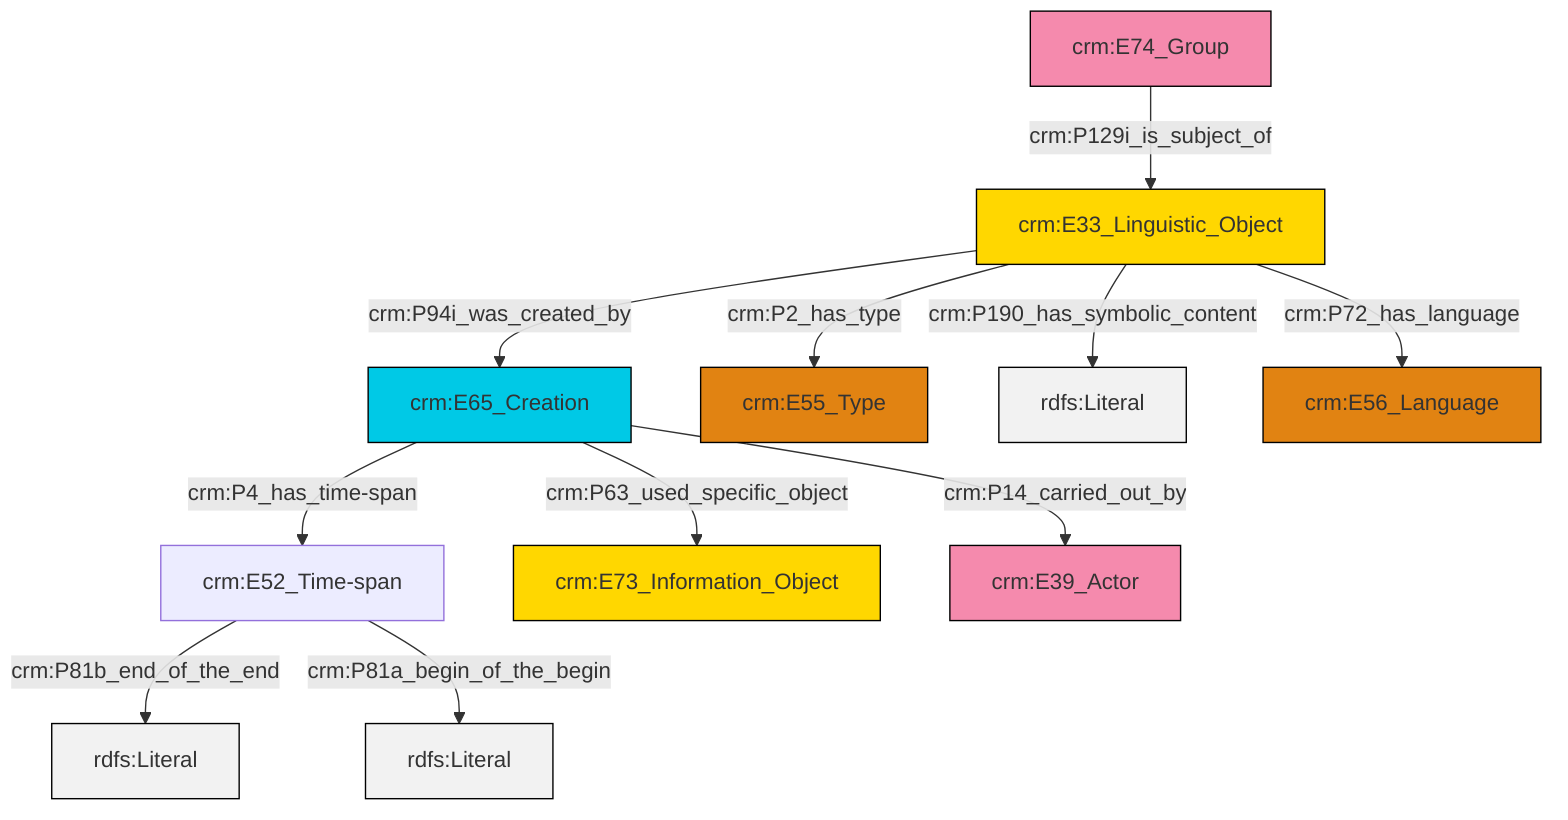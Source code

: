 graph TD
classDef Literal fill:#f2f2f2,stroke:#000000;
classDef CRM_Entity fill:#FFFFFF,stroke:#000000;
classDef Temporal_Entity fill:#00C9E6, stroke:#000000;
classDef Type fill:#E18312, stroke:#000000;
classDef Time-Span fill:#2C9C91, stroke:#000000;
classDef Appellation fill:#FFEB7F, stroke:#000000;
classDef Place fill:#008836, stroke:#000000;
classDef Persistent_Item fill:#B266B2, stroke:#000000;
classDef Conceptual_Object fill:#FFD700, stroke:#000000;
classDef Physical_Thing fill:#D2B48C, stroke:#000000;
classDef Actor fill:#f58aad, stroke:#000000;
classDef PC_Classes fill:#4ce600, stroke:#000000;
classDef Multi fill:#cccccc,stroke:#000000;

0["crm:E52_Time-span"]:::Default -->|crm:P81b_end_of_the_end| 1[rdfs:Literal]:::Literal
0["crm:E52_Time-span"]:::Default -->|crm:P81a_begin_of_the_begin| 2[rdfs:Literal]:::Literal
7["crm:E33_Linguistic_Object"]:::Conceptual_Object -->|crm:P2_has_type| 8["crm:E55_Type"]:::Type
7["crm:E33_Linguistic_Object"]:::Conceptual_Object -->|crm:P94i_was_created_by| 5["crm:E65_Creation"]:::Temporal_Entity
5["crm:E65_Creation"]:::Temporal_Entity -->|crm:P4_has_time-span| 0["crm:E52_Time-span"]:::Default
9["crm:E74_Group"]:::Actor -->|crm:P129i_is_subject_of| 7["crm:E33_Linguistic_Object"]:::Conceptual_Object
7["crm:E33_Linguistic_Object"]:::Conceptual_Object -->|crm:P190_has_symbolic_content| 10[rdfs:Literal]:::Literal
5["crm:E65_Creation"]:::Temporal_Entity -->|crm:P63_used_specific_object| 3["crm:E73_Information_Object"]:::Conceptual_Object
7["crm:E33_Linguistic_Object"]:::Conceptual_Object -->|crm:P72_has_language| 11["crm:E56_Language"]:::Type
5["crm:E65_Creation"]:::Temporal_Entity -->|crm:P14_carried_out_by| 14["crm:E39_Actor"]:::Actor